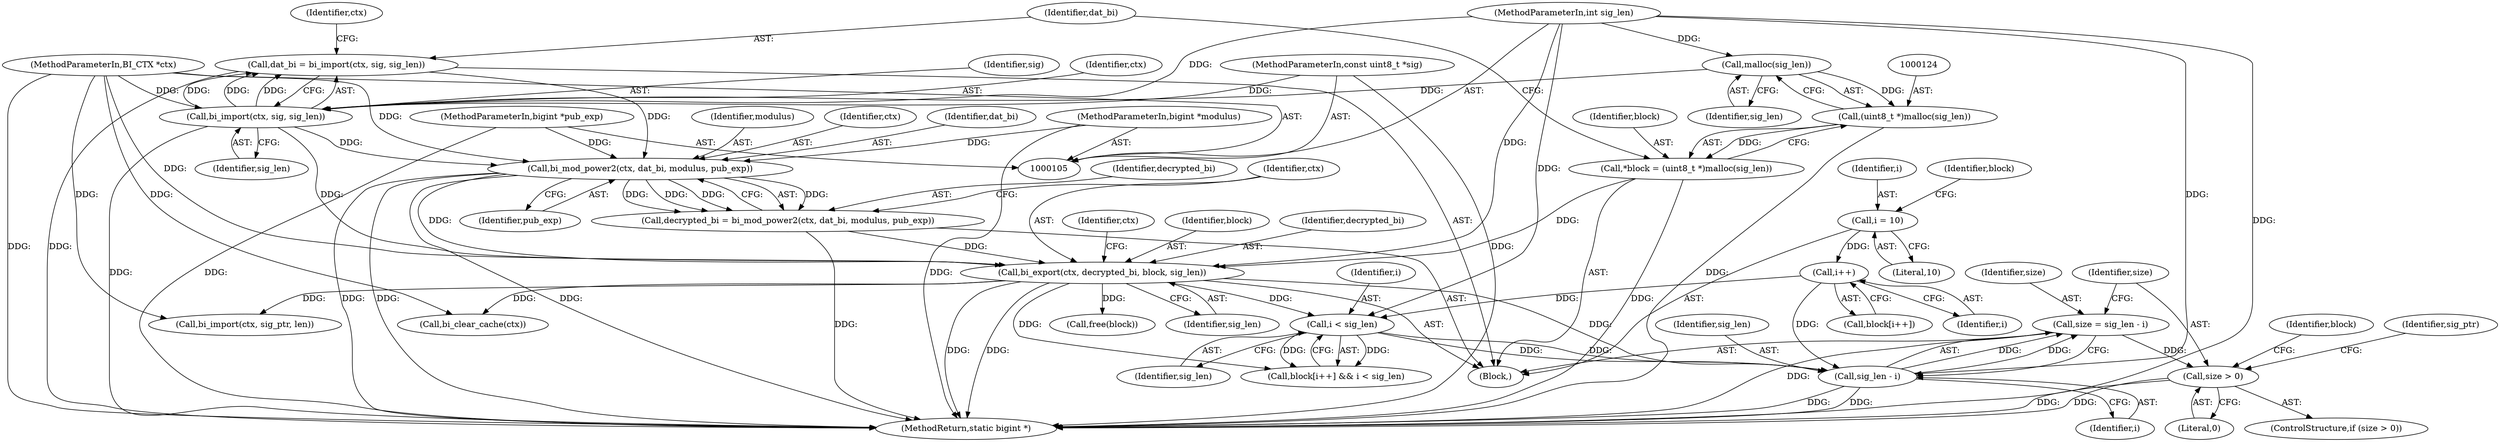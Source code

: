 digraph "1_axtls-8266_5efe2947ab45e81d84b5f707c51d1c64be52f36c_0@integer" {
"1000167" [label="(Call,size = sig_len - i)"];
"1000169" [label="(Call,sig_len - i)"];
"1000164" [label="(Call,i < sig_len)"];
"1000162" [label="(Call,i++)"];
"1000155" [label="(Call,i = 10)"];
"1000145" [label="(Call,bi_export(ctx, decrypted_bi, block, sig_len))"];
"1000140" [label="(Call,bi_mod_power2(ctx, dat_bi, modulus, pub_exp))"];
"1000129" [label="(Call,bi_import(ctx, sig, sig_len))"];
"1000106" [label="(MethodParameterIn,BI_CTX *ctx)"];
"1000107" [label="(MethodParameterIn,const uint8_t *sig)"];
"1000125" [label="(Call,malloc(sig_len))"];
"1000108" [label="(MethodParameterIn,int sig_len)"];
"1000127" [label="(Call,dat_bi = bi_import(ctx, sig, sig_len))"];
"1000109" [label="(MethodParameterIn,bigint *modulus)"];
"1000110" [label="(MethodParameterIn,bigint *pub_exp)"];
"1000138" [label="(Call,decrypted_bi = bi_mod_power2(ctx, dat_bi, modulus, pub_exp))"];
"1000121" [label="(Call,*block = (uint8_t *)malloc(sig_len))"];
"1000123" [label="(Call,(uint8_t *)malloc(sig_len))"];
"1000173" [label="(Call,size > 0)"];
"1000193" [label="(Call,bi_import(ctx, sig_ptr, len))"];
"1000159" [label="(Call,block[i++] && i < sig_len)"];
"1000173" [label="(Call,size > 0)"];
"1000160" [label="(Call,block[i++])"];
"1000127" [label="(Call,dat_bi = bi_import(ctx, sig, sig_len))"];
"1000141" [label="(Identifier,ctx)"];
"1000175" [label="(Literal,0)"];
"1000203" [label="(MethodReturn,static bigint *)"];
"1000139" [label="(Identifier,decrypted_bi)"];
"1000163" [label="(Identifier,i)"];
"1000122" [label="(Identifier,block)"];
"1000180" [label="(Identifier,sig_ptr)"];
"1000170" [label="(Identifier,sig_len)"];
"1000168" [label="(Identifier,size)"];
"1000123" [label="(Call,(uint8_t *)malloc(sig_len))"];
"1000108" [label="(MethodParameterIn,int sig_len)"];
"1000157" [label="(Literal,10)"];
"1000199" [label="(Call,bi_clear_cache(ctx))"];
"1000131" [label="(Identifier,sig)"];
"1000126" [label="(Identifier,sig_len)"];
"1000152" [label="(Identifier,ctx)"];
"1000174" [label="(Identifier,size)"];
"1000130" [label="(Identifier,ctx)"];
"1000162" [label="(Call,i++)"];
"1000132" [label="(Identifier,sig_len)"];
"1000128" [label="(Identifier,dat_bi)"];
"1000111" [label="(Block,)"];
"1000142" [label="(Identifier,dat_bi)"];
"1000149" [label="(Identifier,sig_len)"];
"1000148" [label="(Identifier,block)"];
"1000109" [label="(MethodParameterIn,bigint *modulus)"];
"1000129" [label="(Call,bi_import(ctx, sig, sig_len))"];
"1000125" [label="(Call,malloc(sig_len))"];
"1000146" [label="(Identifier,ctx)"];
"1000171" [label="(Identifier,i)"];
"1000143" [label="(Identifier,modulus)"];
"1000147" [label="(Identifier,decrypted_bi)"];
"1000107" [label="(MethodParameterIn,const uint8_t *sig)"];
"1000144" [label="(Identifier,pub_exp)"];
"1000172" [label="(ControlStructure,if (size > 0))"];
"1000169" [label="(Call,sig_len - i)"];
"1000156" [label="(Identifier,i)"];
"1000155" [label="(Call,i = 10)"];
"1000197" [label="(Call,free(block))"];
"1000166" [label="(Identifier,sig_len)"];
"1000135" [label="(Identifier,ctx)"];
"1000165" [label="(Identifier,i)"];
"1000167" [label="(Call,size = sig_len - i)"];
"1000106" [label="(MethodParameterIn,BI_CTX *ctx)"];
"1000164" [label="(Call,i < sig_len)"];
"1000121" [label="(Call,*block = (uint8_t *)malloc(sig_len))"];
"1000145" [label="(Call,bi_export(ctx, decrypted_bi, block, sig_len))"];
"1000110" [label="(MethodParameterIn,bigint *pub_exp)"];
"1000140" [label="(Call,bi_mod_power2(ctx, dat_bi, modulus, pub_exp))"];
"1000198" [label="(Identifier,block)"];
"1000138" [label="(Call,decrypted_bi = bi_mod_power2(ctx, dat_bi, modulus, pub_exp))"];
"1000161" [label="(Identifier,block)"];
"1000167" -> "1000111"  [label="AST: "];
"1000167" -> "1000169"  [label="CFG: "];
"1000168" -> "1000167"  [label="AST: "];
"1000169" -> "1000167"  [label="AST: "];
"1000174" -> "1000167"  [label="CFG: "];
"1000167" -> "1000203"  [label="DDG: "];
"1000169" -> "1000167"  [label="DDG: "];
"1000169" -> "1000167"  [label="DDG: "];
"1000167" -> "1000173"  [label="DDG: "];
"1000169" -> "1000171"  [label="CFG: "];
"1000170" -> "1000169"  [label="AST: "];
"1000171" -> "1000169"  [label="AST: "];
"1000169" -> "1000203"  [label="DDG: "];
"1000169" -> "1000203"  [label="DDG: "];
"1000164" -> "1000169"  [label="DDG: "];
"1000164" -> "1000169"  [label="DDG: "];
"1000145" -> "1000169"  [label="DDG: "];
"1000108" -> "1000169"  [label="DDG: "];
"1000162" -> "1000169"  [label="DDG: "];
"1000164" -> "1000159"  [label="AST: "];
"1000164" -> "1000166"  [label="CFG: "];
"1000165" -> "1000164"  [label="AST: "];
"1000166" -> "1000164"  [label="AST: "];
"1000159" -> "1000164"  [label="CFG: "];
"1000164" -> "1000159"  [label="DDG: "];
"1000164" -> "1000159"  [label="DDG: "];
"1000162" -> "1000164"  [label="DDG: "];
"1000145" -> "1000164"  [label="DDG: "];
"1000108" -> "1000164"  [label="DDG: "];
"1000162" -> "1000160"  [label="AST: "];
"1000162" -> "1000163"  [label="CFG: "];
"1000163" -> "1000162"  [label="AST: "];
"1000160" -> "1000162"  [label="CFG: "];
"1000155" -> "1000162"  [label="DDG: "];
"1000155" -> "1000111"  [label="AST: "];
"1000155" -> "1000157"  [label="CFG: "];
"1000156" -> "1000155"  [label="AST: "];
"1000157" -> "1000155"  [label="AST: "];
"1000161" -> "1000155"  [label="CFG: "];
"1000145" -> "1000111"  [label="AST: "];
"1000145" -> "1000149"  [label="CFG: "];
"1000146" -> "1000145"  [label="AST: "];
"1000147" -> "1000145"  [label="AST: "];
"1000148" -> "1000145"  [label="AST: "];
"1000149" -> "1000145"  [label="AST: "];
"1000152" -> "1000145"  [label="CFG: "];
"1000145" -> "1000203"  [label="DDG: "];
"1000145" -> "1000203"  [label="DDG: "];
"1000140" -> "1000145"  [label="DDG: "];
"1000106" -> "1000145"  [label="DDG: "];
"1000138" -> "1000145"  [label="DDG: "];
"1000121" -> "1000145"  [label="DDG: "];
"1000129" -> "1000145"  [label="DDG: "];
"1000108" -> "1000145"  [label="DDG: "];
"1000145" -> "1000159"  [label="DDG: "];
"1000145" -> "1000193"  [label="DDG: "];
"1000145" -> "1000197"  [label="DDG: "];
"1000145" -> "1000199"  [label="DDG: "];
"1000140" -> "1000138"  [label="AST: "];
"1000140" -> "1000144"  [label="CFG: "];
"1000141" -> "1000140"  [label="AST: "];
"1000142" -> "1000140"  [label="AST: "];
"1000143" -> "1000140"  [label="AST: "];
"1000144" -> "1000140"  [label="AST: "];
"1000138" -> "1000140"  [label="CFG: "];
"1000140" -> "1000203"  [label="DDG: "];
"1000140" -> "1000203"  [label="DDG: "];
"1000140" -> "1000203"  [label="DDG: "];
"1000140" -> "1000138"  [label="DDG: "];
"1000140" -> "1000138"  [label="DDG: "];
"1000140" -> "1000138"  [label="DDG: "];
"1000140" -> "1000138"  [label="DDG: "];
"1000129" -> "1000140"  [label="DDG: "];
"1000106" -> "1000140"  [label="DDG: "];
"1000127" -> "1000140"  [label="DDG: "];
"1000109" -> "1000140"  [label="DDG: "];
"1000110" -> "1000140"  [label="DDG: "];
"1000129" -> "1000127"  [label="AST: "];
"1000129" -> "1000132"  [label="CFG: "];
"1000130" -> "1000129"  [label="AST: "];
"1000131" -> "1000129"  [label="AST: "];
"1000132" -> "1000129"  [label="AST: "];
"1000127" -> "1000129"  [label="CFG: "];
"1000129" -> "1000203"  [label="DDG: "];
"1000129" -> "1000127"  [label="DDG: "];
"1000129" -> "1000127"  [label="DDG: "];
"1000129" -> "1000127"  [label="DDG: "];
"1000106" -> "1000129"  [label="DDG: "];
"1000107" -> "1000129"  [label="DDG: "];
"1000125" -> "1000129"  [label="DDG: "];
"1000108" -> "1000129"  [label="DDG: "];
"1000106" -> "1000105"  [label="AST: "];
"1000106" -> "1000203"  [label="DDG: "];
"1000106" -> "1000193"  [label="DDG: "];
"1000106" -> "1000199"  [label="DDG: "];
"1000107" -> "1000105"  [label="AST: "];
"1000107" -> "1000203"  [label="DDG: "];
"1000125" -> "1000123"  [label="AST: "];
"1000125" -> "1000126"  [label="CFG: "];
"1000126" -> "1000125"  [label="AST: "];
"1000123" -> "1000125"  [label="CFG: "];
"1000125" -> "1000123"  [label="DDG: "];
"1000108" -> "1000125"  [label="DDG: "];
"1000108" -> "1000105"  [label="AST: "];
"1000108" -> "1000203"  [label="DDG: "];
"1000127" -> "1000111"  [label="AST: "];
"1000128" -> "1000127"  [label="AST: "];
"1000135" -> "1000127"  [label="CFG: "];
"1000127" -> "1000203"  [label="DDG: "];
"1000109" -> "1000105"  [label="AST: "];
"1000109" -> "1000203"  [label="DDG: "];
"1000110" -> "1000105"  [label="AST: "];
"1000110" -> "1000203"  [label="DDG: "];
"1000138" -> "1000111"  [label="AST: "];
"1000139" -> "1000138"  [label="AST: "];
"1000146" -> "1000138"  [label="CFG: "];
"1000138" -> "1000203"  [label="DDG: "];
"1000121" -> "1000111"  [label="AST: "];
"1000121" -> "1000123"  [label="CFG: "];
"1000122" -> "1000121"  [label="AST: "];
"1000123" -> "1000121"  [label="AST: "];
"1000128" -> "1000121"  [label="CFG: "];
"1000121" -> "1000203"  [label="DDG: "];
"1000123" -> "1000121"  [label="DDG: "];
"1000124" -> "1000123"  [label="AST: "];
"1000123" -> "1000203"  [label="DDG: "];
"1000173" -> "1000172"  [label="AST: "];
"1000173" -> "1000175"  [label="CFG: "];
"1000174" -> "1000173"  [label="AST: "];
"1000175" -> "1000173"  [label="AST: "];
"1000180" -> "1000173"  [label="CFG: "];
"1000198" -> "1000173"  [label="CFG: "];
"1000173" -> "1000203"  [label="DDG: "];
"1000173" -> "1000203"  [label="DDG: "];
}
